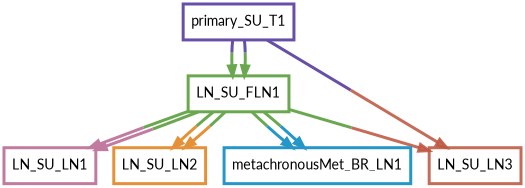 digraph  {
dpi=600;size=3.5;
LN_SU_FLN1 [color="#6aa84fff", fillcolor=white, fontname=Lato, penwidth="3.0", shape=box];
LN_SU_LN1 [color="#c27ba0ff", fillcolor=white, fontname=Lato, penwidth="3.0", shape=box];
LN_SU_LN2 [color="#e69138ff", fillcolor=white, fontname=Lato, penwidth="3.0", shape=box];
LN_SU_LN3 [color="#be5742e1", fillcolor=white, fontname=Lato, penwidth="3.0", shape=box];
metachronousMet_BR_LN1 [color="#2496c8ff", fillcolor=white, fontname=Lato, penwidth="3.0", shape=box];
primary_SU_T1 [color="#674ea7ff", fillcolor=white, fontname=Lato, penwidth="3.0", shape=box];
LN_SU_FLN1 -> LN_SU_LN1  [color="#6aa84fff;0.5:#c27ba0ff", key=0, penwidth=3];
LN_SU_FLN1 -> LN_SU_LN1  [color="#6aa84fff;0.5:#c27ba0ff", key=1, penwidth=3];
LN_SU_FLN1 -> LN_SU_LN2  [color="#6aa84fff;0.5:#e69138ff", key=0, penwidth=3];
LN_SU_FLN1 -> LN_SU_LN2  [color="#6aa84fff;0.5:#e69138ff", key=1, penwidth=3];
LN_SU_FLN1 -> LN_SU_LN3  [color="#6aa84fff;0.5:#be5742e1", key=0, penwidth=3];
LN_SU_FLN1 -> metachronousMet_BR_LN1  [color="#6aa84fff;0.5:#2496c8ff", key=0, penwidth=3];
LN_SU_FLN1 -> metachronousMet_BR_LN1  [color="#6aa84fff;0.5:#2496c8ff", key=1, penwidth=3];
primary_SU_T1 -> LN_SU_FLN1  [color="#674ea7ff;0.5:#6aa84fff", key=0, penwidth=3];
primary_SU_T1 -> LN_SU_FLN1  [color="#674ea7ff;0.5:#6aa84fff", key=1, penwidth=3];
primary_SU_T1 -> LN_SU_LN3  [color="#674ea7ff;0.5:#be5742e1", key=0, penwidth=3];
}
